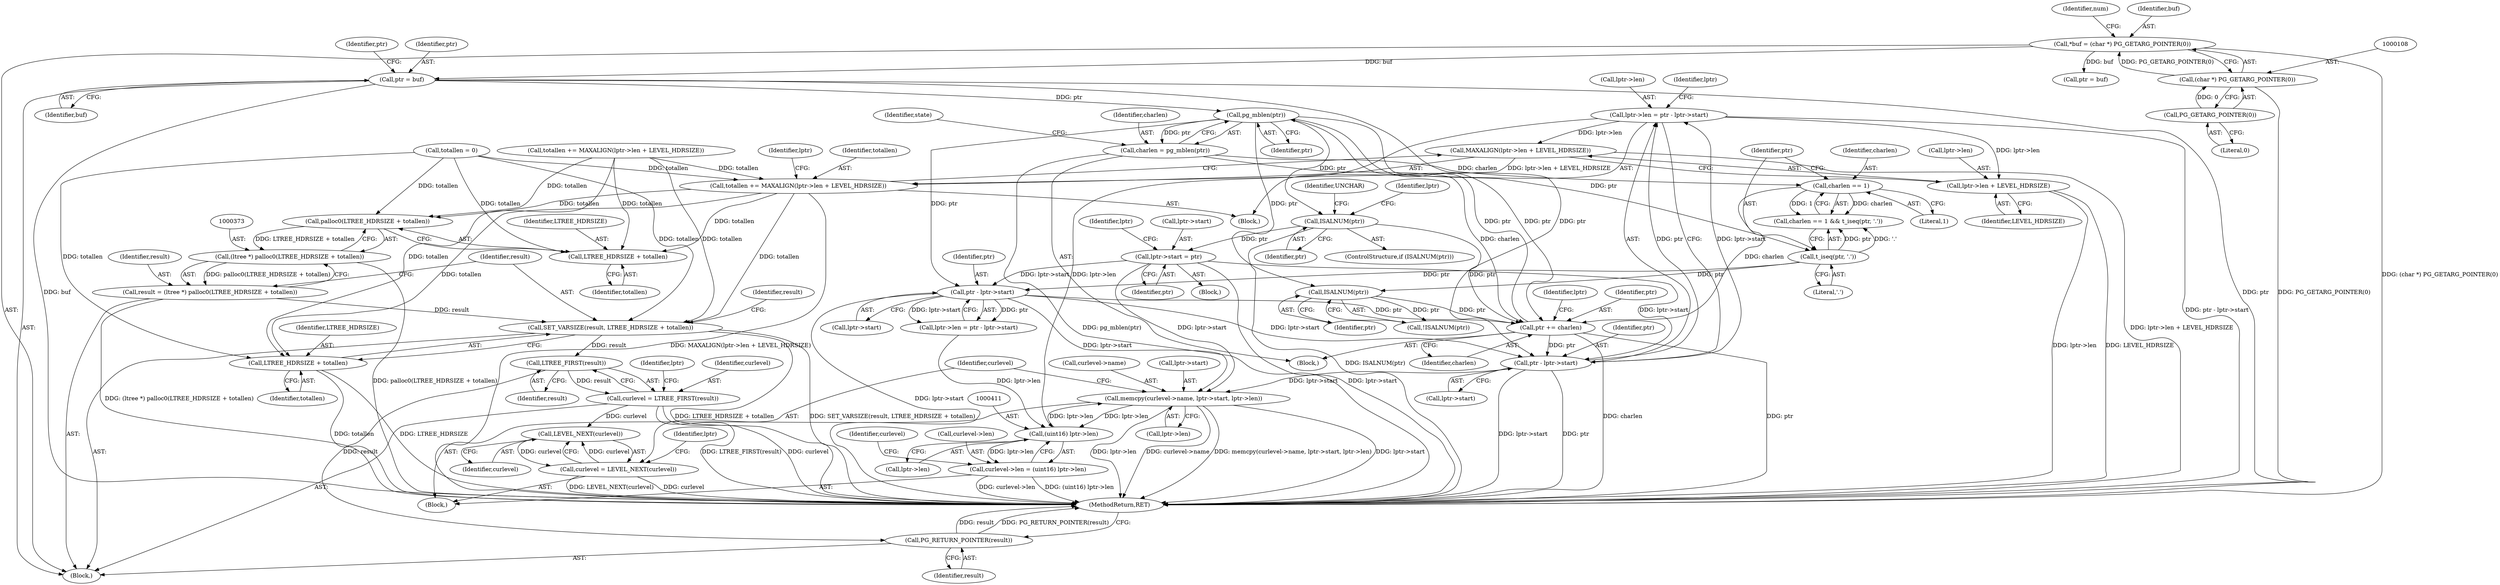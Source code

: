 digraph "0_postgres_31400a673325147e1205326008e32135a78b4d8a_8@integer" {
"1000311" [label="(Call,lptr->len = ptr - lptr->start)"];
"1000315" [label="(Call,ptr - lptr->start)"];
"1000297" [label="(Call,ptr += charlen)"];
"1000238" [label="(Call,charlen == 1)"];
"1000202" [label="(Call,charlen = pg_mblen(ptr))"];
"1000204" [label="(Call,pg_mblen(ptr))"];
"1000195" [label="(Call,ptr = buf)"];
"1000105" [label="(Call,*buf = (char *) PG_GETARG_POINTER(0))"];
"1000107" [label="(Call,(char *) PG_GETARG_POINTER(0))"];
"1000109" [label="(Call,PG_GETARG_POINTER(0))"];
"1000290" [label="(Call,ISALNUM(ptr))"];
"1000241" [label="(Call,t_iseq(ptr, '.'))"];
"1000212" [label="(Call,ISALNUM(ptr))"];
"1000249" [label="(Call,ptr - lptr->start)"];
"1000215" [label="(Call,lptr->start = ptr)"];
"1000342" [label="(Call,MAXALIGN(lptr->len + LEVEL_HDRSIZE))"];
"1000340" [label="(Call,totallen += MAXALIGN(lptr->len + LEVEL_HDRSIZE))"];
"1000374" [label="(Call,palloc0(LTREE_HDRSIZE + totallen))"];
"1000372" [label="(Call,(ltree *) palloc0(LTREE_HDRSIZE + totallen))"];
"1000370" [label="(Call,result = (ltree *) palloc0(LTREE_HDRSIZE + totallen))"];
"1000378" [label="(Call,SET_VARSIZE(result, LTREE_HDRSIZE + totallen))"];
"1000392" [label="(Call,LTREE_FIRST(result))"];
"1000390" [label="(Call,curlevel = LTREE_FIRST(result))"];
"1000427" [label="(Call,LEVEL_NEXT(curlevel))"];
"1000425" [label="(Call,curlevel = LEVEL_NEXT(curlevel))"];
"1000433" [label="(Call,PG_RETURN_POINTER(result))"];
"1000375" [label="(Call,LTREE_HDRSIZE + totallen)"];
"1000380" [label="(Call,LTREE_HDRSIZE + totallen)"];
"1000343" [label="(Call,lptr->len + LEVEL_HDRSIZE)"];
"1000410" [label="(Call,(uint16) lptr->len)"];
"1000406" [label="(Call,curlevel->len = (uint16) lptr->len)"];
"1000415" [label="(Call,memcpy(curlevel->name, lptr->start, lptr->len))"];
"1000342" [label="(Call,MAXALIGN(lptr->len + LEVEL_HDRSIZE))"];
"1000316" [label="(Identifier,ptr)"];
"1000215" [label="(Call,lptr->start = ptr)"];
"1000222" [label="(Identifier,lptr)"];
"1000372" [label="(Call,(ltree *) palloc0(LTREE_HDRSIZE + totallen))"];
"1000116" [label="(Identifier,num)"];
"1000375" [label="(Call,LTREE_HDRSIZE + totallen)"];
"1000216" [label="(Call,lptr->start)"];
"1000376" [label="(Identifier,LTREE_HDRSIZE)"];
"1000395" [label="(Identifier,lptr)"];
"1000415" [label="(Call,memcpy(curlevel->name, lptr->start, lptr->len))"];
"1000217" [label="(Identifier,lptr)"];
"1000240" [label="(Literal,1)"];
"1000203" [label="(Identifier,charlen)"];
"1000250" [label="(Identifier,ptr)"];
"1000422" [label="(Call,lptr->len)"];
"1000392" [label="(Call,LTREE_FIRST(result))"];
"1000219" [label="(Identifier,ptr)"];
"1000378" [label="(Call,SET_VARSIZE(result, LTREE_HDRSIZE + totallen))"];
"1000406" [label="(Call,curlevel->len = (uint16) lptr->len)"];
"1000344" [label="(Call,lptr->len)"];
"1000109" [label="(Call,PG_GETARG_POINTER(0))"];
"1000229" [label="(Identifier,UNCHAR)"];
"1000208" [label="(Identifier,state)"];
"1000110" [label="(Literal,0)"];
"1000241" [label="(Call,t_iseq(ptr, '.'))"];
"1000249" [label="(Call,ptr - lptr->start)"];
"1000299" [label="(Identifier,charlen)"];
"1000390" [label="(Call,curlevel = LTREE_FIRST(result))"];
"1000347" [label="(Identifier,LEVEL_HDRSIZE)"];
"1000317" [label="(Call,lptr->start)"];
"1000310" [label="(Block,)"];
"1000315" [label="(Call,ptr - lptr->start)"];
"1000343" [label="(Call,lptr->len + LEVEL_HDRSIZE)"];
"1000425" [label="(Call,curlevel = LEVEL_NEXT(curlevel))"];
"1000393" [label="(Identifier,result)"];
"1000405" [label="(Block,)"];
"1000381" [label="(Identifier,LTREE_HDRSIZE)"];
"1000214" [label="(Block,)"];
"1000323" [label="(Identifier,lptr)"];
"1000407" [label="(Call,curlevel->len)"];
"1000205" [label="(Identifier,ptr)"];
"1000289" [label="(Call,!ISALNUM(ptr))"];
"1000119" [label="(Call,totallen = 0)"];
"1000416" [label="(Call,curlevel->name)"];
"1000211" [label="(ControlStructure,if (ISALNUM(ptr)))"];
"1000196" [label="(Identifier,ptr)"];
"1000202" [label="(Call,charlen = pg_mblen(ptr))"];
"1000106" [label="(Identifier,buf)"];
"1000370" [label="(Call,result = (ltree *) palloc0(LTREE_HDRSIZE + totallen))"];
"1000340" [label="(Call,totallen += MAXALIGN(lptr->len + LEVEL_HDRSIZE))"];
"1000419" [label="(Call,lptr->start)"];
"1000302" [label="(Identifier,lptr)"];
"1000297" [label="(Call,ptr += charlen)"];
"1000245" [label="(Call,lptr->len = ptr - lptr->start)"];
"1000291" [label="(Identifier,ptr)"];
"1000237" [label="(Call,charlen == 1 && t_iseq(ptr, '.'))"];
"1000311" [label="(Call,lptr->len = ptr - lptr->start)"];
"1000341" [label="(Identifier,totallen)"];
"1000385" [label="(Identifier,result)"];
"1000433" [label="(Call,PG_RETURN_POINTER(result))"];
"1000377" [label="(Identifier,totallen)"];
"1000391" [label="(Identifier,curlevel)"];
"1000428" [label="(Identifier,curlevel)"];
"1000239" [label="(Identifier,charlen)"];
"1000382" [label="(Identifier,totallen)"];
"1000195" [label="(Call,ptr = buf)"];
"1000238" [label="(Call,charlen == 1)"];
"1000107" [label="(Call,(char *) PG_GETARG_POINTER(0))"];
"1000243" [label="(Literal,'.')"];
"1000410" [label="(Call,(uint16) lptr->len)"];
"1000290" [label="(Call,ISALNUM(ptr))"];
"1000133" [label="(Call,ptr = buf)"];
"1000426" [label="(Identifier,curlevel)"];
"1000204" [label="(Call,pg_mblen(ptr))"];
"1000349" [label="(Identifier,lptr)"];
"1000380" [label="(Call,LTREE_HDRSIZE + totallen)"];
"1000312" [label="(Call,lptr->len)"];
"1000213" [label="(Identifier,ptr)"];
"1000212" [label="(Call,ISALNUM(ptr))"];
"1000379" [label="(Identifier,result)"];
"1000298" [label="(Identifier,ptr)"];
"1000103" [label="(Block,)"];
"1000434" [label="(Identifier,result)"];
"1000371" [label="(Identifier,result)"];
"1000201" [label="(Block,)"];
"1000427" [label="(Call,LEVEL_NEXT(curlevel))"];
"1000242" [label="(Identifier,ptr)"];
"1000430" [label="(Identifier,lptr)"];
"1000374" [label="(Call,palloc0(LTREE_HDRSIZE + totallen))"];
"1000435" [label="(MethodReturn,RET)"];
"1000274" [label="(Call,totallen += MAXALIGN(lptr->len + LEVEL_HDRSIZE))"];
"1000197" [label="(Identifier,buf)"];
"1000200" [label="(Identifier,ptr)"];
"1000105" [label="(Call,*buf = (char *) PG_GETARG_POINTER(0))"];
"1000251" [label="(Call,lptr->start)"];
"1000417" [label="(Identifier,curlevel)"];
"1000412" [label="(Call,lptr->len)"];
"1000311" -> "1000310"  [label="AST: "];
"1000311" -> "1000315"  [label="CFG: "];
"1000312" -> "1000311"  [label="AST: "];
"1000315" -> "1000311"  [label="AST: "];
"1000323" -> "1000311"  [label="CFG: "];
"1000311" -> "1000435"  [label="DDG: ptr - lptr->start"];
"1000315" -> "1000311"  [label="DDG: ptr"];
"1000315" -> "1000311"  [label="DDG: lptr->start"];
"1000311" -> "1000342"  [label="DDG: lptr->len"];
"1000311" -> "1000343"  [label="DDG: lptr->len"];
"1000311" -> "1000410"  [label="DDG: lptr->len"];
"1000315" -> "1000317"  [label="CFG: "];
"1000316" -> "1000315"  [label="AST: "];
"1000317" -> "1000315"  [label="AST: "];
"1000315" -> "1000435"  [label="DDG: ptr"];
"1000315" -> "1000435"  [label="DDG: lptr->start"];
"1000297" -> "1000315"  [label="DDG: ptr"];
"1000195" -> "1000315"  [label="DDG: ptr"];
"1000249" -> "1000315"  [label="DDG: lptr->start"];
"1000215" -> "1000315"  [label="DDG: lptr->start"];
"1000315" -> "1000415"  [label="DDG: lptr->start"];
"1000297" -> "1000201"  [label="AST: "];
"1000297" -> "1000299"  [label="CFG: "];
"1000298" -> "1000297"  [label="AST: "];
"1000299" -> "1000297"  [label="AST: "];
"1000302" -> "1000297"  [label="CFG: "];
"1000297" -> "1000435"  [label="DDG: ptr"];
"1000297" -> "1000435"  [label="DDG: charlen"];
"1000297" -> "1000204"  [label="DDG: ptr"];
"1000238" -> "1000297"  [label="DDG: charlen"];
"1000202" -> "1000297"  [label="DDG: charlen"];
"1000290" -> "1000297"  [label="DDG: ptr"];
"1000212" -> "1000297"  [label="DDG: ptr"];
"1000249" -> "1000297"  [label="DDG: ptr"];
"1000204" -> "1000297"  [label="DDG: ptr"];
"1000238" -> "1000237"  [label="AST: "];
"1000238" -> "1000240"  [label="CFG: "];
"1000239" -> "1000238"  [label="AST: "];
"1000240" -> "1000238"  [label="AST: "];
"1000242" -> "1000238"  [label="CFG: "];
"1000237" -> "1000238"  [label="CFG: "];
"1000238" -> "1000237"  [label="DDG: charlen"];
"1000238" -> "1000237"  [label="DDG: 1"];
"1000202" -> "1000238"  [label="DDG: charlen"];
"1000202" -> "1000201"  [label="AST: "];
"1000202" -> "1000204"  [label="CFG: "];
"1000203" -> "1000202"  [label="AST: "];
"1000204" -> "1000202"  [label="AST: "];
"1000208" -> "1000202"  [label="CFG: "];
"1000202" -> "1000435"  [label="DDG: pg_mblen(ptr)"];
"1000204" -> "1000202"  [label="DDG: ptr"];
"1000204" -> "1000205"  [label="CFG: "];
"1000205" -> "1000204"  [label="AST: "];
"1000195" -> "1000204"  [label="DDG: ptr"];
"1000204" -> "1000212"  [label="DDG: ptr"];
"1000204" -> "1000241"  [label="DDG: ptr"];
"1000204" -> "1000249"  [label="DDG: ptr"];
"1000204" -> "1000290"  [label="DDG: ptr"];
"1000195" -> "1000103"  [label="AST: "];
"1000195" -> "1000197"  [label="CFG: "];
"1000196" -> "1000195"  [label="AST: "];
"1000197" -> "1000195"  [label="AST: "];
"1000200" -> "1000195"  [label="CFG: "];
"1000195" -> "1000435"  [label="DDG: buf"];
"1000195" -> "1000435"  [label="DDG: ptr"];
"1000105" -> "1000195"  [label="DDG: buf"];
"1000105" -> "1000103"  [label="AST: "];
"1000105" -> "1000107"  [label="CFG: "];
"1000106" -> "1000105"  [label="AST: "];
"1000107" -> "1000105"  [label="AST: "];
"1000116" -> "1000105"  [label="CFG: "];
"1000105" -> "1000435"  [label="DDG: (char *) PG_GETARG_POINTER(0)"];
"1000107" -> "1000105"  [label="DDG: PG_GETARG_POINTER(0)"];
"1000105" -> "1000133"  [label="DDG: buf"];
"1000107" -> "1000109"  [label="CFG: "];
"1000108" -> "1000107"  [label="AST: "];
"1000109" -> "1000107"  [label="AST: "];
"1000107" -> "1000435"  [label="DDG: PG_GETARG_POINTER(0)"];
"1000109" -> "1000107"  [label="DDG: 0"];
"1000109" -> "1000110"  [label="CFG: "];
"1000110" -> "1000109"  [label="AST: "];
"1000290" -> "1000289"  [label="AST: "];
"1000290" -> "1000291"  [label="CFG: "];
"1000291" -> "1000290"  [label="AST: "];
"1000289" -> "1000290"  [label="CFG: "];
"1000290" -> "1000289"  [label="DDG: ptr"];
"1000241" -> "1000290"  [label="DDG: ptr"];
"1000241" -> "1000237"  [label="AST: "];
"1000241" -> "1000243"  [label="CFG: "];
"1000242" -> "1000241"  [label="AST: "];
"1000243" -> "1000241"  [label="AST: "];
"1000237" -> "1000241"  [label="CFG: "];
"1000241" -> "1000237"  [label="DDG: ptr"];
"1000241" -> "1000237"  [label="DDG: '.'"];
"1000241" -> "1000249"  [label="DDG: ptr"];
"1000212" -> "1000211"  [label="AST: "];
"1000212" -> "1000213"  [label="CFG: "];
"1000213" -> "1000212"  [label="AST: "];
"1000217" -> "1000212"  [label="CFG: "];
"1000229" -> "1000212"  [label="CFG: "];
"1000212" -> "1000435"  [label="DDG: ISALNUM(ptr)"];
"1000212" -> "1000215"  [label="DDG: ptr"];
"1000249" -> "1000245"  [label="AST: "];
"1000249" -> "1000251"  [label="CFG: "];
"1000250" -> "1000249"  [label="AST: "];
"1000251" -> "1000249"  [label="AST: "];
"1000245" -> "1000249"  [label="CFG: "];
"1000249" -> "1000435"  [label="DDG: lptr->start"];
"1000249" -> "1000245"  [label="DDG: ptr"];
"1000249" -> "1000245"  [label="DDG: lptr->start"];
"1000215" -> "1000249"  [label="DDG: lptr->start"];
"1000249" -> "1000415"  [label="DDG: lptr->start"];
"1000215" -> "1000214"  [label="AST: "];
"1000215" -> "1000219"  [label="CFG: "];
"1000216" -> "1000215"  [label="AST: "];
"1000219" -> "1000215"  [label="AST: "];
"1000222" -> "1000215"  [label="CFG: "];
"1000215" -> "1000435"  [label="DDG: lptr->start"];
"1000215" -> "1000415"  [label="DDG: lptr->start"];
"1000342" -> "1000340"  [label="AST: "];
"1000342" -> "1000343"  [label="CFG: "];
"1000343" -> "1000342"  [label="AST: "];
"1000340" -> "1000342"  [label="CFG: "];
"1000342" -> "1000435"  [label="DDG: lptr->len + LEVEL_HDRSIZE"];
"1000342" -> "1000340"  [label="DDG: lptr->len + LEVEL_HDRSIZE"];
"1000340" -> "1000310"  [label="AST: "];
"1000341" -> "1000340"  [label="AST: "];
"1000349" -> "1000340"  [label="CFG: "];
"1000340" -> "1000435"  [label="DDG: MAXALIGN(lptr->len + LEVEL_HDRSIZE)"];
"1000274" -> "1000340"  [label="DDG: totallen"];
"1000119" -> "1000340"  [label="DDG: totallen"];
"1000340" -> "1000374"  [label="DDG: totallen"];
"1000340" -> "1000375"  [label="DDG: totallen"];
"1000340" -> "1000378"  [label="DDG: totallen"];
"1000340" -> "1000380"  [label="DDG: totallen"];
"1000374" -> "1000372"  [label="AST: "];
"1000374" -> "1000375"  [label="CFG: "];
"1000375" -> "1000374"  [label="AST: "];
"1000372" -> "1000374"  [label="CFG: "];
"1000374" -> "1000372"  [label="DDG: LTREE_HDRSIZE + totallen"];
"1000274" -> "1000374"  [label="DDG: totallen"];
"1000119" -> "1000374"  [label="DDG: totallen"];
"1000372" -> "1000370"  [label="AST: "];
"1000373" -> "1000372"  [label="AST: "];
"1000370" -> "1000372"  [label="CFG: "];
"1000372" -> "1000435"  [label="DDG: palloc0(LTREE_HDRSIZE + totallen)"];
"1000372" -> "1000370"  [label="DDG: palloc0(LTREE_HDRSIZE + totallen)"];
"1000370" -> "1000103"  [label="AST: "];
"1000371" -> "1000370"  [label="AST: "];
"1000379" -> "1000370"  [label="CFG: "];
"1000370" -> "1000435"  [label="DDG: (ltree *) palloc0(LTREE_HDRSIZE + totallen)"];
"1000370" -> "1000378"  [label="DDG: result"];
"1000378" -> "1000103"  [label="AST: "];
"1000378" -> "1000380"  [label="CFG: "];
"1000379" -> "1000378"  [label="AST: "];
"1000380" -> "1000378"  [label="AST: "];
"1000385" -> "1000378"  [label="CFG: "];
"1000378" -> "1000435"  [label="DDG: LTREE_HDRSIZE + totallen"];
"1000378" -> "1000435"  [label="DDG: SET_VARSIZE(result, LTREE_HDRSIZE + totallen)"];
"1000274" -> "1000378"  [label="DDG: totallen"];
"1000119" -> "1000378"  [label="DDG: totallen"];
"1000378" -> "1000392"  [label="DDG: result"];
"1000392" -> "1000390"  [label="AST: "];
"1000392" -> "1000393"  [label="CFG: "];
"1000393" -> "1000392"  [label="AST: "];
"1000390" -> "1000392"  [label="CFG: "];
"1000392" -> "1000390"  [label="DDG: result"];
"1000392" -> "1000433"  [label="DDG: result"];
"1000390" -> "1000103"  [label="AST: "];
"1000391" -> "1000390"  [label="AST: "];
"1000395" -> "1000390"  [label="CFG: "];
"1000390" -> "1000435"  [label="DDG: LTREE_FIRST(result)"];
"1000390" -> "1000435"  [label="DDG: curlevel"];
"1000390" -> "1000427"  [label="DDG: curlevel"];
"1000427" -> "1000425"  [label="AST: "];
"1000427" -> "1000428"  [label="CFG: "];
"1000428" -> "1000427"  [label="AST: "];
"1000425" -> "1000427"  [label="CFG: "];
"1000427" -> "1000425"  [label="DDG: curlevel"];
"1000425" -> "1000427"  [label="DDG: curlevel"];
"1000425" -> "1000405"  [label="AST: "];
"1000426" -> "1000425"  [label="AST: "];
"1000430" -> "1000425"  [label="CFG: "];
"1000425" -> "1000435"  [label="DDG: LEVEL_NEXT(curlevel)"];
"1000425" -> "1000435"  [label="DDG: curlevel"];
"1000433" -> "1000103"  [label="AST: "];
"1000433" -> "1000434"  [label="CFG: "];
"1000434" -> "1000433"  [label="AST: "];
"1000435" -> "1000433"  [label="CFG: "];
"1000433" -> "1000435"  [label="DDG: result"];
"1000433" -> "1000435"  [label="DDG: PG_RETURN_POINTER(result)"];
"1000375" -> "1000377"  [label="CFG: "];
"1000376" -> "1000375"  [label="AST: "];
"1000377" -> "1000375"  [label="AST: "];
"1000274" -> "1000375"  [label="DDG: totallen"];
"1000119" -> "1000375"  [label="DDG: totallen"];
"1000380" -> "1000382"  [label="CFG: "];
"1000381" -> "1000380"  [label="AST: "];
"1000382" -> "1000380"  [label="AST: "];
"1000380" -> "1000435"  [label="DDG: totallen"];
"1000380" -> "1000435"  [label="DDG: LTREE_HDRSIZE"];
"1000274" -> "1000380"  [label="DDG: totallen"];
"1000119" -> "1000380"  [label="DDG: totallen"];
"1000343" -> "1000347"  [label="CFG: "];
"1000344" -> "1000343"  [label="AST: "];
"1000347" -> "1000343"  [label="AST: "];
"1000343" -> "1000435"  [label="DDG: lptr->len"];
"1000343" -> "1000435"  [label="DDG: LEVEL_HDRSIZE"];
"1000410" -> "1000406"  [label="AST: "];
"1000410" -> "1000412"  [label="CFG: "];
"1000411" -> "1000410"  [label="AST: "];
"1000412" -> "1000410"  [label="AST: "];
"1000406" -> "1000410"  [label="CFG: "];
"1000410" -> "1000406"  [label="DDG: lptr->len"];
"1000415" -> "1000410"  [label="DDG: lptr->len"];
"1000245" -> "1000410"  [label="DDG: lptr->len"];
"1000410" -> "1000415"  [label="DDG: lptr->len"];
"1000406" -> "1000405"  [label="AST: "];
"1000407" -> "1000406"  [label="AST: "];
"1000417" -> "1000406"  [label="CFG: "];
"1000406" -> "1000435"  [label="DDG: curlevel->len"];
"1000406" -> "1000435"  [label="DDG: (uint16) lptr->len"];
"1000415" -> "1000405"  [label="AST: "];
"1000415" -> "1000422"  [label="CFG: "];
"1000416" -> "1000415"  [label="AST: "];
"1000419" -> "1000415"  [label="AST: "];
"1000422" -> "1000415"  [label="AST: "];
"1000426" -> "1000415"  [label="CFG: "];
"1000415" -> "1000435"  [label="DDG: lptr->len"];
"1000415" -> "1000435"  [label="DDG: curlevel->name"];
"1000415" -> "1000435"  [label="DDG: memcpy(curlevel->name, lptr->start, lptr->len)"];
"1000415" -> "1000435"  [label="DDG: lptr->start"];
}
